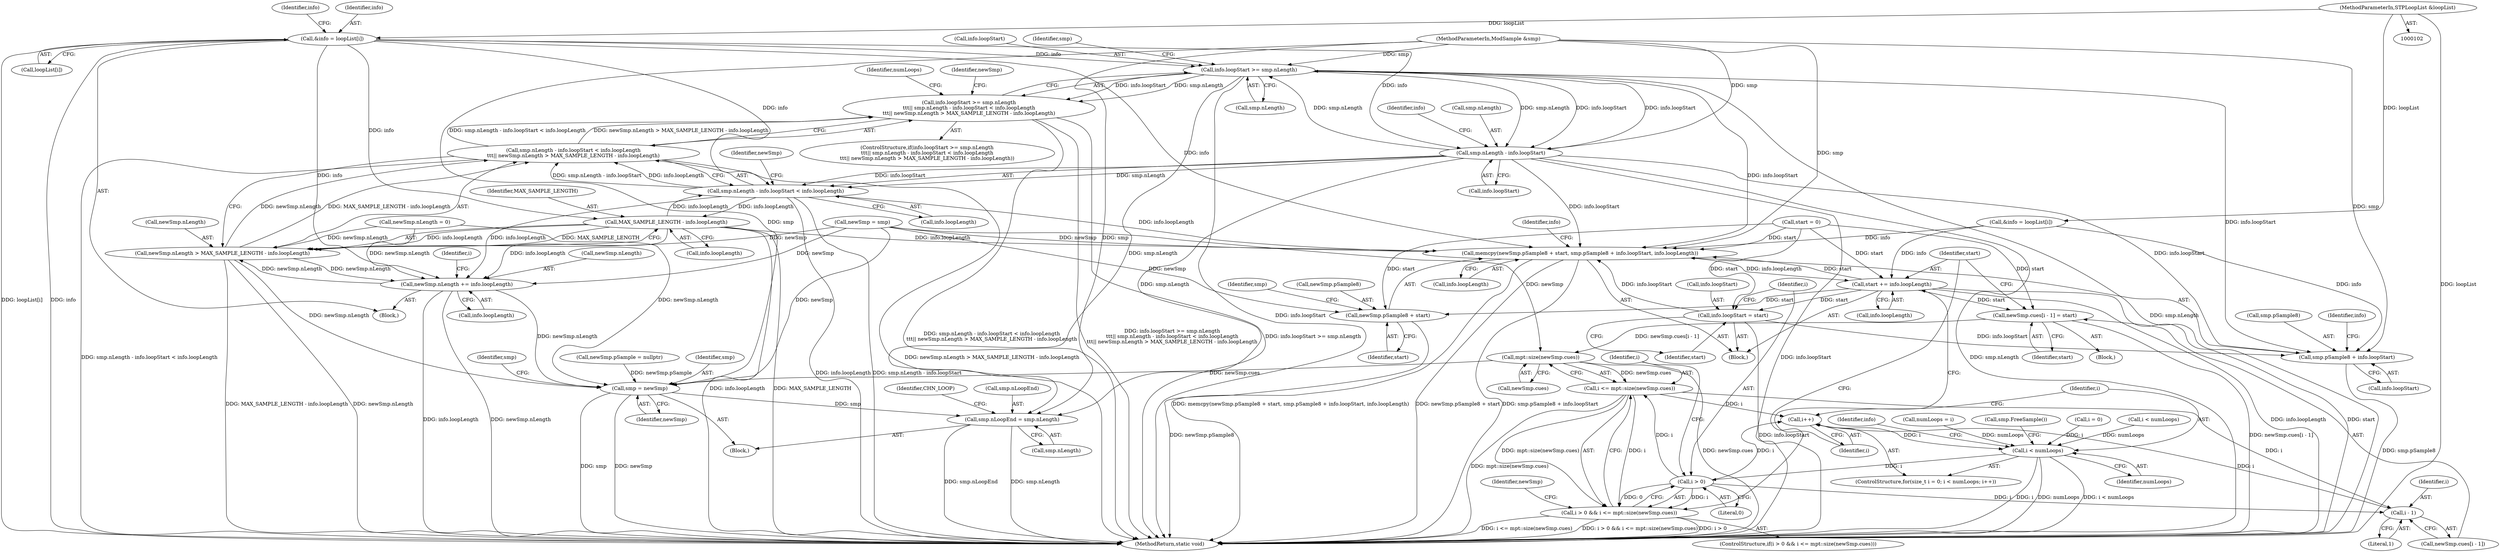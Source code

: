 digraph "0_openmpt_61fc6d3030a4d4283105cb5fb46b27b42fa5575e@array" {
"1000144" [label="(Call,&info = loopList[i])"];
"1000104" [label="(MethodParameterIn,STPLoopList &loopList)"];
"1000151" [label="(Call,info.loopStart >= smp.nLength)"];
"1000150" [label="(Call,info.loopStart >= smp.nLength\n\t\t\t|| smp.nLength - info.loopStart < info.loopLength\n\t\t\t|| newSmp.nLength > MAX_SAMPLE_LENGTH - info.loopLength)"];
"1000160" [label="(Call,smp.nLength - info.loopStart)"];
"1000159" [label="(Call,smp.nLength - info.loopStart < info.loopLength)"];
"1000158" [label="(Call,smp.nLength - info.loopStart < info.loopLength\n\t\t\t|| newSmp.nLength > MAX_SAMPLE_LENGTH - info.loopLength)"];
"1000174" [label="(Call,MAX_SAMPLE_LENGTH - info.loopLength)"];
"1000170" [label="(Call,newSmp.nLength > MAX_SAMPLE_LENGTH - info.loopLength)"];
"1000184" [label="(Call,newSmp.nLength += info.loopLength)"];
"1000265" [label="(Call,smp = newSmp)"];
"1000273" [label="(Call,smp.nLoopEnd = smp.nLength)"];
"1000217" [label="(Call,memcpy(newSmp.pSample8 + start, smp.pSample8 + info.loopStart, info.loopLength))"];
"1000259" [label="(Call,start += info.loopLength)"];
"1000218" [label="(Call,newSmp.pSample8 + start)"];
"1000233" [label="(Call,info.loopStart = start)"];
"1000223" [label="(Call,smp.pSample8 + info.loopStart)"];
"1000250" [label="(Call,newSmp.cues[i - 1] = start)"];
"1000245" [label="(Call,mpt::size(newSmp.cues))"];
"1000243" [label="(Call,i <= mpt::size(newSmp.cues))"];
"1000208" [label="(Call,i++)"];
"1000205" [label="(Call,i < numLoops)"];
"1000240" [label="(Call,i > 0)"];
"1000239" [label="(Call,i > 0 && i <= mpt::size(newSmp.cues))"];
"1000255" [label="(Call,i - 1)"];
"1000219" [label="(Call,newSmp.pSample8)"];
"1000253" [label="(Identifier,newSmp)"];
"1000264" [label="(Call,smp.FreeSample())"];
"1000246" [label="(Call,newSmp.cues)"];
"1000251" [label="(Call,newSmp.cues[i - 1])"];
"1000243" [label="(Call,i <= mpt::size(newSmp.cues))"];
"1000202" [label="(Call,i = 0)"];
"1000160" [label="(Call,smp.nLength - info.loopStart)"];
"1000208" [label="(Call,i++)"];
"1000105" [label="(Block,)"];
"1000167" [label="(Call,info.loopLength)"];
"1000224" [label="(Call,smp.pSample8)"];
"1000210" [label="(Block,)"];
"1000155" [label="(Call,smp.nLength)"];
"1000270" [label="(Identifier,smp)"];
"1000174" [label="(Call,MAX_SAMPLE_LENGTH - info.loopLength)"];
"1000209" [label="(Identifier,i)"];
"1000231" [label="(Identifier,info)"];
"1000225" [label="(Identifier,smp)"];
"1000257" [label="(Literal,1)"];
"1000250" [label="(Call,newSmp.cues[i - 1] = start)"];
"1000151" [label="(Call,info.loopStart >= smp.nLength)"];
"1000142" [label="(Block,)"];
"1000118" [label="(Call,newSmp.nLength = 0)"];
"1000149" [label="(ControlStructure,if(info.loopStart >= smp.nLength\n\t\t\t|| smp.nLength - info.loopStart < info.loopLength\n\t\t\t|| newSmp.nLength > MAX_SAMPLE_LENGTH - info.loopLength))"];
"1000235" [label="(Identifier,info)"];
"1000212" [label="(Call,&info = loopList[i])"];
"1000172" [label="(Identifier,newSmp)"];
"1000115" [label="(Call,newSmp = smp)"];
"1000206" [label="(Identifier,i)"];
"1000186" [label="(Identifier,newSmp)"];
"1000176" [label="(Call,info.loopLength)"];
"1000123" [label="(Call,newSmp.pSample = nullptr)"];
"1000184" [label="(Call,newSmp.nLength += info.loopLength)"];
"1000259" [label="(Call,start += info.loopLength)"];
"1000205" [label="(Call,i < numLoops)"];
"1000197" [label="(Call,start = 0)"];
"1000217" [label="(Call,memcpy(newSmp.pSample8 + start, smp.pSample8 + info.loopStart, info.loopLength))"];
"1000255" [label="(Call,i - 1)"];
"1000267" [label="(Identifier,newSmp)"];
"1000274" [label="(Call,smp.nLoopEnd)"];
"1000158" [label="(Call,smp.nLength - info.loopStart < info.loopLength\n\t\t\t|| newSmp.nLength > MAX_SAMPLE_LENGTH - info.loopLength)"];
"1000282" [label="(MethodReturn,static void)"];
"1000244" [label="(Identifier,i)"];
"1000159" [label="(Call,smp.nLength - info.loopStart < info.loopLength)"];
"1000162" [label="(Identifier,smp)"];
"1000266" [label="(Identifier,smp)"];
"1000273" [label="(Call,smp.nLoopEnd = smp.nLength)"];
"1000281" [label="(Identifier,CHN_LOOP)"];
"1000171" [label="(Call,newSmp.nLength)"];
"1000144" [label="(Call,&info = loopList[i])"];
"1000240" [label="(Call,i > 0)"];
"1000237" [label="(Identifier,start)"];
"1000260" [label="(Identifier,start)"];
"1000141" [label="(Identifier,i)"];
"1000150" [label="(Call,info.loopStart >= smp.nLength\n\t\t\t|| smp.nLength - info.loopStart < info.loopLength\n\t\t\t|| newSmp.nLength > MAX_SAMPLE_LENGTH - info.loopLength)"];
"1000242" [label="(Literal,0)"];
"1000168" [label="(Identifier,info)"];
"1000222" [label="(Identifier,start)"];
"1000227" [label="(Call,info.loopStart)"];
"1000152" [label="(Call,info.loopStart)"];
"1000164" [label="(Call,info.loopStart)"];
"1000239" [label="(Call,i > 0 && i <= mpt::size(newSmp.cues))"];
"1000137" [label="(Call,i < numLoops)"];
"1000153" [label="(Identifier,info)"];
"1000145" [label="(Identifier,info)"];
"1000218" [label="(Call,newSmp.pSample8 + start)"];
"1000213" [label="(Identifier,info)"];
"1000170" [label="(Call,newSmp.nLength > MAX_SAMPLE_LENGTH - info.loopLength)"];
"1000175" [label="(Identifier,MAX_SAMPLE_LENGTH)"];
"1000161" [label="(Call,smp.nLength)"];
"1000200" [label="(ControlStructure,for(size_t i = 0; i < numLoops; i++))"];
"1000207" [label="(Identifier,numLoops)"];
"1000265" [label="(Call,smp = newSmp)"];
"1000245" [label="(Call,mpt::size(newSmp.cues))"];
"1000258" [label="(Identifier,start)"];
"1000230" [label="(Call,info.loopLength)"];
"1000103" [label="(MethodParameterIn,ModSample &smp)"];
"1000180" [label="(Call,numLoops = i)"];
"1000256" [label="(Identifier,i)"];
"1000104" [label="(MethodParameterIn,STPLoopList &loopList)"];
"1000241" [label="(Identifier,i)"];
"1000185" [label="(Call,newSmp.nLength)"];
"1000181" [label="(Identifier,numLoops)"];
"1000233" [label="(Call,info.loopStart = start)"];
"1000188" [label="(Call,info.loopLength)"];
"1000223" [label="(Call,smp.pSample8 + info.loopStart)"];
"1000238" [label="(ControlStructure,if(i > 0 && i <= mpt::size(newSmp.cues)))"];
"1000261" [label="(Call,info.loopLength)"];
"1000234" [label="(Call,info.loopStart)"];
"1000146" [label="(Call,loopList[i])"];
"1000249" [label="(Block,)"];
"1000277" [label="(Call,smp.nLength)"];
"1000144" -> "1000142"  [label="AST: "];
"1000144" -> "1000146"  [label="CFG: "];
"1000145" -> "1000144"  [label="AST: "];
"1000146" -> "1000144"  [label="AST: "];
"1000153" -> "1000144"  [label="CFG: "];
"1000144" -> "1000282"  [label="DDG: info"];
"1000144" -> "1000282"  [label="DDG: loopList[i]"];
"1000104" -> "1000144"  [label="DDG: loopList"];
"1000144" -> "1000151"  [label="DDG: info"];
"1000144" -> "1000160"  [label="DDG: info"];
"1000144" -> "1000159"  [label="DDG: info"];
"1000144" -> "1000174"  [label="DDG: info"];
"1000144" -> "1000184"  [label="DDG: info"];
"1000144" -> "1000217"  [label="DDG: info"];
"1000104" -> "1000102"  [label="AST: "];
"1000104" -> "1000282"  [label="DDG: loopList"];
"1000104" -> "1000212"  [label="DDG: loopList"];
"1000151" -> "1000150"  [label="AST: "];
"1000151" -> "1000155"  [label="CFG: "];
"1000152" -> "1000151"  [label="AST: "];
"1000155" -> "1000151"  [label="AST: "];
"1000162" -> "1000151"  [label="CFG: "];
"1000150" -> "1000151"  [label="CFG: "];
"1000151" -> "1000282"  [label="DDG: info.loopStart"];
"1000151" -> "1000282"  [label="DDG: smp.nLength"];
"1000151" -> "1000150"  [label="DDG: info.loopStart"];
"1000151" -> "1000150"  [label="DDG: smp.nLength"];
"1000160" -> "1000151"  [label="DDG: info.loopStart"];
"1000160" -> "1000151"  [label="DDG: smp.nLength"];
"1000103" -> "1000151"  [label="DDG: smp"];
"1000151" -> "1000160"  [label="DDG: smp.nLength"];
"1000151" -> "1000160"  [label="DDG: info.loopStart"];
"1000151" -> "1000217"  [label="DDG: info.loopStart"];
"1000151" -> "1000223"  [label="DDG: info.loopStart"];
"1000151" -> "1000273"  [label="DDG: smp.nLength"];
"1000150" -> "1000149"  [label="AST: "];
"1000150" -> "1000158"  [label="CFG: "];
"1000158" -> "1000150"  [label="AST: "];
"1000181" -> "1000150"  [label="CFG: "];
"1000186" -> "1000150"  [label="CFG: "];
"1000150" -> "1000282"  [label="DDG: info.loopStart >= smp.nLength"];
"1000150" -> "1000282"  [label="DDG: smp.nLength - info.loopStart < info.loopLength\n\t\t\t|| newSmp.nLength > MAX_SAMPLE_LENGTH - info.loopLength"];
"1000150" -> "1000282"  [label="DDG: info.loopStart >= smp.nLength\n\t\t\t|| smp.nLength - info.loopStart < info.loopLength\n\t\t\t|| newSmp.nLength > MAX_SAMPLE_LENGTH - info.loopLength"];
"1000158" -> "1000150"  [label="DDG: smp.nLength - info.loopStart < info.loopLength"];
"1000158" -> "1000150"  [label="DDG: newSmp.nLength > MAX_SAMPLE_LENGTH - info.loopLength"];
"1000160" -> "1000159"  [label="AST: "];
"1000160" -> "1000164"  [label="CFG: "];
"1000161" -> "1000160"  [label="AST: "];
"1000164" -> "1000160"  [label="AST: "];
"1000168" -> "1000160"  [label="CFG: "];
"1000160" -> "1000282"  [label="DDG: info.loopStart"];
"1000160" -> "1000282"  [label="DDG: smp.nLength"];
"1000160" -> "1000159"  [label="DDG: smp.nLength"];
"1000160" -> "1000159"  [label="DDG: info.loopStart"];
"1000103" -> "1000160"  [label="DDG: smp"];
"1000160" -> "1000217"  [label="DDG: info.loopStart"];
"1000160" -> "1000223"  [label="DDG: info.loopStart"];
"1000160" -> "1000273"  [label="DDG: smp.nLength"];
"1000159" -> "1000158"  [label="AST: "];
"1000159" -> "1000167"  [label="CFG: "];
"1000167" -> "1000159"  [label="AST: "];
"1000172" -> "1000159"  [label="CFG: "];
"1000158" -> "1000159"  [label="CFG: "];
"1000159" -> "1000282"  [label="DDG: smp.nLength - info.loopStart"];
"1000159" -> "1000282"  [label="DDG: info.loopLength"];
"1000159" -> "1000158"  [label="DDG: smp.nLength - info.loopStart"];
"1000159" -> "1000158"  [label="DDG: info.loopLength"];
"1000174" -> "1000159"  [label="DDG: info.loopLength"];
"1000159" -> "1000174"  [label="DDG: info.loopLength"];
"1000159" -> "1000184"  [label="DDG: info.loopLength"];
"1000159" -> "1000217"  [label="DDG: info.loopLength"];
"1000158" -> "1000170"  [label="CFG: "];
"1000170" -> "1000158"  [label="AST: "];
"1000158" -> "1000282"  [label="DDG: smp.nLength - info.loopStart < info.loopLength"];
"1000158" -> "1000282"  [label="DDG: newSmp.nLength > MAX_SAMPLE_LENGTH - info.loopLength"];
"1000170" -> "1000158"  [label="DDG: newSmp.nLength"];
"1000170" -> "1000158"  [label="DDG: MAX_SAMPLE_LENGTH - info.loopLength"];
"1000174" -> "1000170"  [label="AST: "];
"1000174" -> "1000176"  [label="CFG: "];
"1000175" -> "1000174"  [label="AST: "];
"1000176" -> "1000174"  [label="AST: "];
"1000170" -> "1000174"  [label="CFG: "];
"1000174" -> "1000282"  [label="DDG: info.loopLength"];
"1000174" -> "1000282"  [label="DDG: MAX_SAMPLE_LENGTH"];
"1000174" -> "1000170"  [label="DDG: MAX_SAMPLE_LENGTH"];
"1000174" -> "1000170"  [label="DDG: info.loopLength"];
"1000174" -> "1000184"  [label="DDG: info.loopLength"];
"1000174" -> "1000217"  [label="DDG: info.loopLength"];
"1000171" -> "1000170"  [label="AST: "];
"1000170" -> "1000282"  [label="DDG: newSmp.nLength"];
"1000170" -> "1000282"  [label="DDG: MAX_SAMPLE_LENGTH - info.loopLength"];
"1000184" -> "1000170"  [label="DDG: newSmp.nLength"];
"1000118" -> "1000170"  [label="DDG: newSmp.nLength"];
"1000115" -> "1000170"  [label="DDG: newSmp"];
"1000170" -> "1000184"  [label="DDG: newSmp.nLength"];
"1000170" -> "1000265"  [label="DDG: newSmp.nLength"];
"1000184" -> "1000142"  [label="AST: "];
"1000184" -> "1000188"  [label="CFG: "];
"1000185" -> "1000184"  [label="AST: "];
"1000188" -> "1000184"  [label="AST: "];
"1000141" -> "1000184"  [label="CFG: "];
"1000184" -> "1000282"  [label="DDG: newSmp.nLength"];
"1000184" -> "1000282"  [label="DDG: info.loopLength"];
"1000118" -> "1000184"  [label="DDG: newSmp.nLength"];
"1000115" -> "1000184"  [label="DDG: newSmp"];
"1000184" -> "1000265"  [label="DDG: newSmp.nLength"];
"1000265" -> "1000105"  [label="AST: "];
"1000265" -> "1000267"  [label="CFG: "];
"1000266" -> "1000265"  [label="AST: "];
"1000267" -> "1000265"  [label="AST: "];
"1000270" -> "1000265"  [label="CFG: "];
"1000265" -> "1000282"  [label="DDG: newSmp"];
"1000265" -> "1000282"  [label="DDG: smp"];
"1000118" -> "1000265"  [label="DDG: newSmp.nLength"];
"1000245" -> "1000265"  [label="DDG: newSmp.cues"];
"1000115" -> "1000265"  [label="DDG: newSmp"];
"1000123" -> "1000265"  [label="DDG: newSmp.pSample"];
"1000103" -> "1000265"  [label="DDG: smp"];
"1000265" -> "1000273"  [label="DDG: smp"];
"1000273" -> "1000105"  [label="AST: "];
"1000273" -> "1000277"  [label="CFG: "];
"1000274" -> "1000273"  [label="AST: "];
"1000277" -> "1000273"  [label="AST: "];
"1000281" -> "1000273"  [label="CFG: "];
"1000273" -> "1000282"  [label="DDG: smp.nLoopEnd"];
"1000273" -> "1000282"  [label="DDG: smp.nLength"];
"1000103" -> "1000273"  [label="DDG: smp"];
"1000217" -> "1000210"  [label="AST: "];
"1000217" -> "1000230"  [label="CFG: "];
"1000218" -> "1000217"  [label="AST: "];
"1000223" -> "1000217"  [label="AST: "];
"1000230" -> "1000217"  [label="AST: "];
"1000235" -> "1000217"  [label="CFG: "];
"1000217" -> "1000282"  [label="DDG: smp.pSample8 + info.loopStart"];
"1000217" -> "1000282"  [label="DDG: memcpy(newSmp.pSample8 + start, smp.pSample8 + info.loopStart, info.loopLength)"];
"1000217" -> "1000282"  [label="DDG: newSmp.pSample8 + start"];
"1000115" -> "1000217"  [label="DDG: newSmp"];
"1000259" -> "1000217"  [label="DDG: start"];
"1000197" -> "1000217"  [label="DDG: start"];
"1000103" -> "1000217"  [label="DDG: smp"];
"1000212" -> "1000217"  [label="DDG: info"];
"1000233" -> "1000217"  [label="DDG: info.loopStart"];
"1000217" -> "1000259"  [label="DDG: info.loopLength"];
"1000259" -> "1000210"  [label="AST: "];
"1000259" -> "1000261"  [label="CFG: "];
"1000260" -> "1000259"  [label="AST: "];
"1000261" -> "1000259"  [label="AST: "];
"1000209" -> "1000259"  [label="CFG: "];
"1000259" -> "1000282"  [label="DDG: start"];
"1000259" -> "1000282"  [label="DDG: info.loopLength"];
"1000259" -> "1000218"  [label="DDG: start"];
"1000259" -> "1000233"  [label="DDG: start"];
"1000259" -> "1000250"  [label="DDG: start"];
"1000212" -> "1000259"  [label="DDG: info"];
"1000197" -> "1000259"  [label="DDG: start"];
"1000218" -> "1000222"  [label="CFG: "];
"1000219" -> "1000218"  [label="AST: "];
"1000222" -> "1000218"  [label="AST: "];
"1000225" -> "1000218"  [label="CFG: "];
"1000218" -> "1000282"  [label="DDG: newSmp.pSample8"];
"1000115" -> "1000218"  [label="DDG: newSmp"];
"1000197" -> "1000218"  [label="DDG: start"];
"1000233" -> "1000210"  [label="AST: "];
"1000233" -> "1000237"  [label="CFG: "];
"1000234" -> "1000233"  [label="AST: "];
"1000237" -> "1000233"  [label="AST: "];
"1000241" -> "1000233"  [label="CFG: "];
"1000233" -> "1000282"  [label="DDG: info.loopStart"];
"1000233" -> "1000223"  [label="DDG: info.loopStart"];
"1000197" -> "1000233"  [label="DDG: start"];
"1000223" -> "1000227"  [label="CFG: "];
"1000224" -> "1000223"  [label="AST: "];
"1000227" -> "1000223"  [label="AST: "];
"1000231" -> "1000223"  [label="CFG: "];
"1000223" -> "1000282"  [label="DDG: smp.pSample8"];
"1000103" -> "1000223"  [label="DDG: smp"];
"1000212" -> "1000223"  [label="DDG: info"];
"1000250" -> "1000249"  [label="AST: "];
"1000250" -> "1000258"  [label="CFG: "];
"1000251" -> "1000250"  [label="AST: "];
"1000258" -> "1000250"  [label="AST: "];
"1000260" -> "1000250"  [label="CFG: "];
"1000250" -> "1000282"  [label="DDG: newSmp.cues[i - 1]"];
"1000250" -> "1000245"  [label="DDG: newSmp.cues[i - 1]"];
"1000197" -> "1000250"  [label="DDG: start"];
"1000245" -> "1000243"  [label="AST: "];
"1000245" -> "1000246"  [label="CFG: "];
"1000246" -> "1000245"  [label="AST: "];
"1000243" -> "1000245"  [label="CFG: "];
"1000245" -> "1000282"  [label="DDG: newSmp.cues"];
"1000245" -> "1000243"  [label="DDG: newSmp.cues"];
"1000115" -> "1000245"  [label="DDG: newSmp"];
"1000243" -> "1000239"  [label="AST: "];
"1000244" -> "1000243"  [label="AST: "];
"1000239" -> "1000243"  [label="CFG: "];
"1000243" -> "1000282"  [label="DDG: mpt::size(newSmp.cues)"];
"1000243" -> "1000208"  [label="DDG: i"];
"1000243" -> "1000239"  [label="DDG: i"];
"1000243" -> "1000239"  [label="DDG: mpt::size(newSmp.cues)"];
"1000240" -> "1000243"  [label="DDG: i"];
"1000243" -> "1000255"  [label="DDG: i"];
"1000208" -> "1000200"  [label="AST: "];
"1000208" -> "1000209"  [label="CFG: "];
"1000209" -> "1000208"  [label="AST: "];
"1000206" -> "1000208"  [label="CFG: "];
"1000208" -> "1000205"  [label="DDG: i"];
"1000255" -> "1000208"  [label="DDG: i"];
"1000240" -> "1000208"  [label="DDG: i"];
"1000205" -> "1000200"  [label="AST: "];
"1000205" -> "1000207"  [label="CFG: "];
"1000206" -> "1000205"  [label="AST: "];
"1000207" -> "1000205"  [label="AST: "];
"1000213" -> "1000205"  [label="CFG: "];
"1000264" -> "1000205"  [label="CFG: "];
"1000205" -> "1000282"  [label="DDG: i"];
"1000205" -> "1000282"  [label="DDG: numLoops"];
"1000205" -> "1000282"  [label="DDG: i < numLoops"];
"1000202" -> "1000205"  [label="DDG: i"];
"1000137" -> "1000205"  [label="DDG: numLoops"];
"1000180" -> "1000205"  [label="DDG: numLoops"];
"1000205" -> "1000240"  [label="DDG: i"];
"1000240" -> "1000239"  [label="AST: "];
"1000240" -> "1000242"  [label="CFG: "];
"1000241" -> "1000240"  [label="AST: "];
"1000242" -> "1000240"  [label="AST: "];
"1000244" -> "1000240"  [label="CFG: "];
"1000239" -> "1000240"  [label="CFG: "];
"1000240" -> "1000239"  [label="DDG: i"];
"1000240" -> "1000239"  [label="DDG: 0"];
"1000240" -> "1000255"  [label="DDG: i"];
"1000239" -> "1000238"  [label="AST: "];
"1000253" -> "1000239"  [label="CFG: "];
"1000260" -> "1000239"  [label="CFG: "];
"1000239" -> "1000282"  [label="DDG: i > 0 && i <= mpt::size(newSmp.cues)"];
"1000239" -> "1000282"  [label="DDG: i > 0"];
"1000239" -> "1000282"  [label="DDG: i <= mpt::size(newSmp.cues)"];
"1000255" -> "1000251"  [label="AST: "];
"1000255" -> "1000257"  [label="CFG: "];
"1000256" -> "1000255"  [label="AST: "];
"1000257" -> "1000255"  [label="AST: "];
"1000251" -> "1000255"  [label="CFG: "];
}
